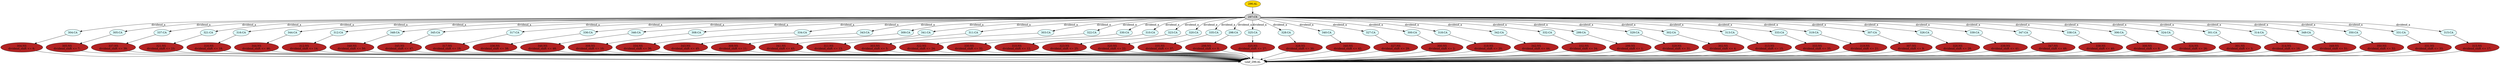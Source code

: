 strict digraph "" {
	node [label="\N"];
	"311:NS"	 [ast="<pyverilog.vparser.ast.NonblockingSubstitution object at 0x7f284bdf4690>",
		fillcolor=firebrick,
		label="311:NS
dividend_shift <= 13;",
		statements="[<pyverilog.vparser.ast.NonblockingSubstitution object at 0x7f284bdf4690>]",
		style=filled,
		typ=NonblockingSubstitution];
	"Leaf_296:AL"	 [def_var="['dividend_shift']",
		label="Leaf_296:AL"];
	"311:NS" -> "Leaf_296:AL"	 [cond="[]",
		lineno=None];
	"304:CA"	 [ast="<pyverilog.vparser.ast.Case object at 0x7f284bcca1d0>",
		fillcolor=lightcyan,
		label="304:CA",
		statements="[]",
		style=filled,
		typ=Case];
	"304:NS"	 [ast="<pyverilog.vparser.ast.NonblockingSubstitution object at 0x7f284bcca250>",
		fillcolor=firebrick,
		label="304:NS
dividend_shift <= 6;",
		statements="[<pyverilog.vparser.ast.NonblockingSubstitution object at 0x7f284bcca250>]",
		style=filled,
		typ=NonblockingSubstitution];
	"304:CA" -> "304:NS"	 [cond="[]",
		lineno=None];
	"305:CA"	 [ast="<pyverilog.vparser.ast.Case object at 0x7f284bcca3d0>",
		fillcolor=lightcyan,
		label="305:CA",
		statements="[]",
		style=filled,
		typ=Case];
	"305:NS"	 [ast="<pyverilog.vparser.ast.NonblockingSubstitution object at 0x7f284bcca450>",
		fillcolor=firebrick,
		label="305:NS
dividend_shift <= 7;",
		statements="[<pyverilog.vparser.ast.NonblockingSubstitution object at 0x7f284bcca450>]",
		style=filled,
		typ=NonblockingSubstitution];
	"305:CA" -> "305:NS"	 [cond="[]",
		lineno=None];
	"350:NS"	 [ast="<pyverilog.vparser.ast.NonblockingSubstitution object at 0x7f284bcca5d0>",
		fillcolor=firebrick,
		label="350:NS
dividend_shift <= 52;",
		statements="[<pyverilog.vparser.ast.NonblockingSubstitution object at 0x7f284bcca5d0>]",
		style=filled,
		typ=NonblockingSubstitution];
	"350:NS" -> "Leaf_296:AL"	 [cond="[]",
		lineno=None];
	"297:CX"	 [ast="<pyverilog.vparser.ast.CasexStatement object at 0x7f284bcca750>",
		fillcolor=lightgray,
		label="297:CX",
		statements="[]",
		style=filled,
		typ=CasexStatement];
	"297:CX" -> "304:CA"	 [cond="['dividend_a']",
		label=dividend_a,
		lineno=297];
	"297:CX" -> "305:CA"	 [cond="['dividend_a']",
		label=dividend_a,
		lineno=297];
	"337:CA"	 [ast="<pyverilog.vparser.ast.Case object at 0x7f284bc158d0>",
		fillcolor=lightcyan,
		label="337:CA",
		statements="[]",
		style=filled,
		typ=Case];
	"297:CX" -> "337:CA"	 [cond="['dividend_a']",
		label=dividend_a,
		lineno=297];
	"321:CA"	 [ast="<pyverilog.vparser.ast.Case object at 0x7f284bc06450>",
		fillcolor=lightcyan,
		label="321:CA",
		statements="[]",
		style=filled,
		typ=Case];
	"297:CX" -> "321:CA"	 [cond="['dividend_a']",
		label=dividend_a,
		lineno=297];
	"316:CA"	 [ast="<pyverilog.vparser.ast.Case object at 0x7f284bcbc8d0>",
		fillcolor=lightcyan,
		label="316:CA",
		statements="[]",
		style=filled,
		typ=Case];
	"297:CX" -> "316:CA"	 [cond="['dividend_a']",
		label=dividend_a,
		lineno=297];
	"344:CA"	 [ast="<pyverilog.vparser.ast.Case object at 0x7f284bc1e8d0>",
		fillcolor=lightcyan,
		label="344:CA",
		statements="[]",
		style=filled,
		typ=Case];
	"297:CX" -> "344:CA"	 [cond="['dividend_a']",
		label=dividend_a,
		lineno=297];
	"312:CA"	 [ast="<pyverilog.vparser.ast.Case object at 0x7f284bcb3f90>",
		fillcolor=lightcyan,
		label="312:CA",
		statements="[]",
		style=filled,
		typ=Case];
	"297:CX" -> "312:CA"	 [cond="['dividend_a']",
		label=dividend_a,
		lineno=297];
	"348:CA"	 [ast="<pyverilog.vparser.ast.Case object at 0x7f284bc26210>",
		fillcolor=lightcyan,
		label="348:CA",
		statements="[]",
		style=filled,
		typ=Case];
	"297:CX" -> "348:CA"	 [cond="['dividend_a']",
		label=dividend_a,
		lineno=297];
	"345:CA"	 [ast="<pyverilog.vparser.ast.Case object at 0x7f284bc1eb10>",
		fillcolor=lightcyan,
		label="345:CA",
		statements="[]",
		style=filled,
		typ=Case];
	"297:CX" -> "345:CA"	 [cond="['dividend_a']",
		label=dividend_a,
		lineno=297];
	"317:CA"	 [ast="<pyverilog.vparser.ast.Case object at 0x7f284bcbcb10>",
		fillcolor=lightcyan,
		label="317:CA",
		statements="[]",
		style=filled,
		typ=Case];
	"297:CX" -> "317:CA"	 [cond="['dividend_a']",
		label=dividend_a,
		lineno=297];
	"336:CA"	 [ast="<pyverilog.vparser.ast.Case object at 0x7f284bc15690>",
		fillcolor=lightcyan,
		label="336:CA",
		statements="[]",
		style=filled,
		typ=Case];
	"297:CX" -> "336:CA"	 [cond="['dividend_a']",
		label=dividend_a,
		lineno=297];
	"346:CA"	 [ast="<pyverilog.vparser.ast.Case object at 0x7f284bc1ed50>",
		fillcolor=lightcyan,
		label="346:CA",
		statements="[]",
		style=filled,
		typ=Case];
	"297:CX" -> "346:CA"	 [cond="['dividend_a']",
		label=dividend_a,
		lineno=297];
	"308:CA"	 [ast="<pyverilog.vparser.ast.Case object at 0x7f284bcb3850>",
		fillcolor=lightcyan,
		label="308:CA",
		statements="[]",
		style=filled,
		typ=Case];
	"297:CX" -> "308:CA"	 [cond="['dividend_a']",
		label=dividend_a,
		lineno=297];
	"334:CA"	 [ast="<pyverilog.vparser.ast.Case object at 0x7f284bc15210>",
		fillcolor=lightcyan,
		label="334:CA",
		statements="[]",
		style=filled,
		typ=Case];
	"297:CX" -> "334:CA"	 [cond="['dividend_a']",
		label=dividend_a,
		lineno=297];
	"343:CA"	 [ast="<pyverilog.vparser.ast.Case object at 0x7f284bc1e690>",
		fillcolor=lightcyan,
		label="343:CA",
		statements="[]",
		style=filled,
		typ=Case];
	"297:CX" -> "343:CA"	 [cond="['dividend_a']",
		label=dividend_a,
		lineno=297];
	"309:CA"	 [ast="<pyverilog.vparser.ast.Case object at 0x7f284bcb3a50>",
		fillcolor=lightcyan,
		label="309:CA",
		statements="[]",
		style=filled,
		typ=Case];
	"297:CX" -> "309:CA"	 [cond="['dividend_a']",
		label=dividend_a,
		lineno=297];
	"341:CA"	 [ast="<pyverilog.vparser.ast.Case object at 0x7f284bc1e210>",
		fillcolor=lightcyan,
		label="341:CA",
		statements="[]",
		style=filled,
		typ=Case];
	"297:CX" -> "341:CA"	 [cond="['dividend_a']",
		label=dividend_a,
		lineno=297];
	"311:CA"	 [ast="<pyverilog.vparser.ast.Case object at 0x7f284bcb3ed0>",
		fillcolor=lightcyan,
		label="311:CA",
		statements="[]",
		style=filled,
		typ=Case];
	"297:CX" -> "311:CA"	 [cond="['dividend_a']",
		label=dividend_a,
		lineno=297];
	"303:CA"	 [ast="<pyverilog.vparser.ast.Case object at 0x7f284bcb3250>",
		fillcolor=lightcyan,
		label="303:CA",
		statements="[]",
		style=filled,
		typ=Case];
	"297:CX" -> "303:CA"	 [cond="['dividend_a']",
		label=dividend_a,
		lineno=297];
	"322:CA"	 [ast="<pyverilog.vparser.ast.Case object at 0x7f284bc06690>",
		fillcolor=lightcyan,
		label="322:CA",
		statements="[]",
		style=filled,
		typ=Case];
	"297:CX" -> "322:CA"	 [cond="['dividend_a']",
		label=dividend_a,
		lineno=297];
	"330:CA"	 [ast="<pyverilog.vparser.ast.Case object at 0x7f284bc0d8d0>",
		fillcolor=lightcyan,
		label="330:CA",
		statements="[]",
		style=filled,
		typ=Case];
	"297:CX" -> "330:CA"	 [cond="['dividend_a']",
		label=dividend_a,
		lineno=297];
	"310:CA"	 [ast="<pyverilog.vparser.ast.Case object at 0x7f284bcb3c90>",
		fillcolor=lightcyan,
		label="310:CA",
		statements="[]",
		style=filled,
		typ=Case];
	"297:CX" -> "310:CA"	 [cond="['dividend_a']",
		label=dividend_a,
		lineno=297];
	"323:CA"	 [ast="<pyverilog.vparser.ast.Case object at 0x7f284bc068d0>",
		fillcolor=lightcyan,
		label="323:CA",
		statements="[]",
		style=filled,
		typ=Case];
	"297:CX" -> "323:CA"	 [cond="['dividend_a']",
		label=dividend_a,
		lineno=297];
	"320:CA"	 [ast="<pyverilog.vparser.ast.Case object at 0x7f284bc06210>",
		fillcolor=lightcyan,
		label="320:CA",
		statements="[]",
		style=filled,
		typ=Case];
	"297:CX" -> "320:CA"	 [cond="['dividend_a']",
		label=dividend_a,
		lineno=297];
	"335:CA"	 [ast="<pyverilog.vparser.ast.Case object at 0x7f284bc15450>",
		fillcolor=lightcyan,
		label="335:CA",
		statements="[]",
		style=filled,
		typ=Case];
	"297:CX" -> "335:CA"	 [cond="['dividend_a']",
		label=dividend_a,
		lineno=297];
	"298:CA"	 [ast="<pyverilog.vparser.ast.Case object at 0x7f284bcca810>",
		fillcolor=lightcyan,
		label="298:CA",
		statements="[]",
		style=filled,
		typ=Case];
	"297:CX" -> "298:CA"	 [cond="['dividend_a']",
		label=dividend_a,
		lineno=297];
	"325:CA"	 [ast="<pyverilog.vparser.ast.Case object at 0x7f284bc06d50>",
		fillcolor=lightcyan,
		label="325:CA",
		statements="[]",
		style=filled,
		typ=Case];
	"297:CX" -> "325:CA"	 [cond="['dividend_a']",
		label=dividend_a,
		lineno=297];
	"328:CA"	 [ast="<pyverilog.vparser.ast.Case object at 0x7f284bc0d450>",
		fillcolor=lightcyan,
		label="328:CA",
		statements="[]",
		style=filled,
		typ=Case];
	"297:CX" -> "328:CA"	 [cond="['dividend_a']",
		label=dividend_a,
		lineno=297];
	"340:CA"	 [ast="<pyverilog.vparser.ast.Case object at 0x7f284bc15f90>",
		fillcolor=lightcyan,
		label="340:CA",
		statements="[]",
		style=filled,
		typ=Case];
	"297:CX" -> "340:CA"	 [cond="['dividend_a']",
		label=dividend_a,
		lineno=297];
	"327:CA"	 [ast="<pyverilog.vparser.ast.Case object at 0x7f284bc0d210>",
		fillcolor=lightcyan,
		label="327:CA",
		statements="[]",
		style=filled,
		typ=Case];
	"297:CX" -> "327:CA"	 [cond="['dividend_a']",
		label=dividend_a,
		lineno=297];
	"300:CA"	 [ast="<pyverilog.vparser.ast.Case object at 0x7f284bccac10>",
		fillcolor=lightcyan,
		label="300:CA",
		statements="[]",
		style=filled,
		typ=Case];
	"297:CX" -> "300:CA"	 [cond="['dividend_a']",
		label=dividend_a,
		lineno=297];
	"318:CA"	 [ast="<pyverilog.vparser.ast.Case object at 0x7f284bcbcd50>",
		fillcolor=lightcyan,
		label="318:CA",
		statements="[]",
		style=filled,
		typ=Case];
	"297:CX" -> "318:CA"	 [cond="['dividend_a']",
		label=dividend_a,
		lineno=297];
	"342:CA"	 [ast="<pyverilog.vparser.ast.Case object at 0x7f284bc1e450>",
		fillcolor=lightcyan,
		label="342:CA",
		statements="[]",
		style=filled,
		typ=Case];
	"297:CX" -> "342:CA"	 [cond="['dividend_a']",
		label=dividend_a,
		lineno=297];
	"332:CA"	 [ast="<pyverilog.vparser.ast.Case object at 0x7f284bc0dd50>",
		fillcolor=lightcyan,
		label="332:CA",
		statements="[]",
		style=filled,
		typ=Case];
	"297:CX" -> "332:CA"	 [cond="['dividend_a']",
		label=dividend_a,
		lineno=297];
	"299:CA"	 [ast="<pyverilog.vparser.ast.Case object at 0x7f284bccaa10>",
		fillcolor=lightcyan,
		label="299:CA",
		statements="[]",
		style=filled,
		typ=Case];
	"297:CX" -> "299:CA"	 [cond="['dividend_a']",
		label=dividend_a,
		lineno=297];
	"329:CA"	 [ast="<pyverilog.vparser.ast.Case object at 0x7f284bc0d690>",
		fillcolor=lightcyan,
		label="329:CA",
		statements="[]",
		style=filled,
		typ=Case];
	"297:CX" -> "329:CA"	 [cond="['dividend_a']",
		label=dividend_a,
		lineno=297];
	"302:CA"	 [ast="<pyverilog.vparser.ast.Case object at 0x7f284bcb3050>",
		fillcolor=lightcyan,
		label="302:CA",
		statements="[]",
		style=filled,
		typ=Case];
	"297:CX" -> "302:CA"	 [cond="['dividend_a']",
		label=dividend_a,
		lineno=297];
	"313:CA"	 [ast="<pyverilog.vparser.ast.Case object at 0x7f284bcbc210>",
		fillcolor=lightcyan,
		label="313:CA",
		statements="[]",
		style=filled,
		typ=Case];
	"297:CX" -> "313:CA"	 [cond="['dividend_a']",
		label=dividend_a,
		lineno=297];
	"333:CA"	 [ast="<pyverilog.vparser.ast.Case object at 0x7f284bc0df90>",
		fillcolor=lightcyan,
		label="333:CA",
		statements="[]",
		style=filled,
		typ=Case];
	"297:CX" -> "333:CA"	 [cond="['dividend_a']",
		label=dividend_a,
		lineno=297];
	"319:CA"	 [ast="<pyverilog.vparser.ast.Case object at 0x7f284bcbcf90>",
		fillcolor=lightcyan,
		label="319:CA",
		statements="[]",
		style=filled,
		typ=Case];
	"297:CX" -> "319:CA"	 [cond="['dividend_a']",
		label=dividend_a,
		lineno=297];
	"307:CA"	 [ast="<pyverilog.vparser.ast.Case object at 0x7f284bcb3650>",
		fillcolor=lightcyan,
		label="307:CA",
		statements="[]",
		style=filled,
		typ=Case];
	"297:CX" -> "307:CA"	 [cond="['dividend_a']",
		label=dividend_a,
		lineno=297];
	"326:CA"	 [ast="<pyverilog.vparser.ast.Case object at 0x7f284bc06f90>",
		fillcolor=lightcyan,
		label="326:CA",
		statements="[]",
		style=filled,
		typ=Case];
	"297:CX" -> "326:CA"	 [cond="['dividend_a']",
		label=dividend_a,
		lineno=297];
	"339:CA"	 [ast="<pyverilog.vparser.ast.Case object at 0x7f284bc15d50>",
		fillcolor=lightcyan,
		label="339:CA",
		statements="[]",
		style=filled,
		typ=Case];
	"297:CX" -> "339:CA"	 [cond="['dividend_a']",
		label=dividend_a,
		lineno=297];
	"347:CA"	 [ast="<pyverilog.vparser.ast.Case object at 0x7f284bc1ef90>",
		fillcolor=lightcyan,
		label="347:CA",
		statements="[]",
		style=filled,
		typ=Case];
	"297:CX" -> "347:CA"	 [cond="['dividend_a']",
		label=dividend_a,
		lineno=297];
	"338:CA"	 [ast="<pyverilog.vparser.ast.Case object at 0x7f284bc15b10>",
		fillcolor=lightcyan,
		label="338:CA",
		statements="[]",
		style=filled,
		typ=Case];
	"297:CX" -> "338:CA"	 [cond="['dividend_a']",
		label=dividend_a,
		lineno=297];
	"306:CA"	 [ast="<pyverilog.vparser.ast.Case object at 0x7f284bcb3450>",
		fillcolor=lightcyan,
		label="306:CA",
		statements="[]",
		style=filled,
		typ=Case];
	"297:CX" -> "306:CA"	 [cond="['dividend_a']",
		label=dividend_a,
		lineno=297];
	"324:CA"	 [ast="<pyverilog.vparser.ast.Case object at 0x7f284bc06b10>",
		fillcolor=lightcyan,
		label="324:CA",
		statements="[]",
		style=filled,
		typ=Case];
	"297:CX" -> "324:CA"	 [cond="['dividend_a']",
		label=dividend_a,
		lineno=297];
	"301:CA"	 [ast="<pyverilog.vparser.ast.Case object at 0x7f284bccae10>",
		fillcolor=lightcyan,
		label="301:CA",
		statements="[]",
		style=filled,
		typ=Case];
	"297:CX" -> "301:CA"	 [cond="['dividend_a']",
		label=dividend_a,
		lineno=297];
	"314:CA"	 [ast="<pyverilog.vparser.ast.Case object at 0x7f284bcbc450>",
		fillcolor=lightcyan,
		label="314:CA",
		statements="[]",
		style=filled,
		typ=Case];
	"297:CX" -> "314:CA"	 [cond="['dividend_a']",
		label=dividend_a,
		lineno=297];
	"349:CA"	 [ast="<pyverilog.vparser.ast.Case object at 0x7f284bc26450>",
		fillcolor=lightcyan,
		label="349:CA",
		statements="[]",
		style=filled,
		typ=Case];
	"297:CX" -> "349:CA"	 [cond="['dividend_a']",
		label=dividend_a,
		lineno=297];
	"350:CA"	 [ast="<pyverilog.vparser.ast.Case object at 0x7f284bc26690>",
		fillcolor=lightcyan,
		label="350:CA",
		statements="[]",
		style=filled,
		typ=Case];
	"297:CX" -> "350:CA"	 [cond="['dividend_a']",
		label=dividend_a,
		lineno=297];
	"331:CA"	 [ast="<pyverilog.vparser.ast.Case object at 0x7f284bc0db10>",
		fillcolor=lightcyan,
		label="331:CA",
		statements="[]",
		style=filled,
		typ=Case];
	"297:CX" -> "331:CA"	 [cond="['dividend_a']",
		label=dividend_a,
		lineno=297];
	"315:CA"	 [ast="<pyverilog.vparser.ast.Case object at 0x7f284bcbc690>",
		fillcolor=lightcyan,
		label="315:CA",
		statements="[]",
		style=filled,
		typ=Case];
	"297:CX" -> "315:CA"	 [cond="['dividend_a']",
		label=dividend_a,
		lineno=297];
	"337:NS"	 [ast="<pyverilog.vparser.ast.NonblockingSubstitution object at 0x7f284bc15950>",
		fillcolor=firebrick,
		label="337:NS
dividend_shift <= 39;",
		statements="[<pyverilog.vparser.ast.NonblockingSubstitution object at 0x7f284bc15950>]",
		style=filled,
		typ=NonblockingSubstitution];
	"337:CA" -> "337:NS"	 [cond="[]",
		lineno=None];
	"307:NS"	 [ast="<pyverilog.vparser.ast.NonblockingSubstitution object at 0x7f284bcb36d0>",
		fillcolor=firebrick,
		label="307:NS
dividend_shift <= 9;",
		statements="[<pyverilog.vparser.ast.NonblockingSubstitution object at 0x7f284bcb36d0>]",
		style=filled,
		typ=NonblockingSubstitution];
	"307:NS" -> "Leaf_296:AL"	 [cond="[]",
		lineno=None];
	"340:NS"	 [ast="<pyverilog.vparser.ast.NonblockingSubstitution object at 0x7f284bc1e050>",
		fillcolor=firebrick,
		label="340:NS
dividend_shift <= 42;",
		statements="[<pyverilog.vparser.ast.NonblockingSubstitution object at 0x7f284bc1e050>]",
		style=filled,
		typ=NonblockingSubstitution];
	"340:NS" -> "Leaf_296:AL"	 [cond="[]",
		lineno=None];
	"321:NS"	 [ast="<pyverilog.vparser.ast.NonblockingSubstitution object at 0x7f284bc064d0>",
		fillcolor=firebrick,
		label="321:NS
dividend_shift <= 23;",
		statements="[<pyverilog.vparser.ast.NonblockingSubstitution object at 0x7f284bc064d0>]",
		style=filled,
		typ=NonblockingSubstitution];
	"321:CA" -> "321:NS"	 [cond="[]",
		lineno=None];
	"316:NS"	 [ast="<pyverilog.vparser.ast.NonblockingSubstitution object at 0x7f284bcbc950>",
		fillcolor=firebrick,
		label="316:NS
dividend_shift <= 18;",
		statements="[<pyverilog.vparser.ast.NonblockingSubstitution object at 0x7f284bcbc950>]",
		style=filled,
		typ=NonblockingSubstitution];
	"316:CA" -> "316:NS"	 [cond="[]",
		lineno=None];
	"298:NS"	 [ast="<pyverilog.vparser.ast.NonblockingSubstitution object at 0x7f284bcca890>",
		fillcolor=firebrick,
		label="298:NS
dividend_shift <= 0;",
		statements="[<pyverilog.vparser.ast.NonblockingSubstitution object at 0x7f284bcca890>]",
		style=filled,
		typ=NonblockingSubstitution];
	"298:NS" -> "Leaf_296:AL"	 [cond="[]",
		lineno=None];
	"344:NS"	 [ast="<pyverilog.vparser.ast.NonblockingSubstitution object at 0x7f284bc1e950>",
		fillcolor=firebrick,
		label="344:NS
dividend_shift <= 46;",
		statements="[<pyverilog.vparser.ast.NonblockingSubstitution object at 0x7f284bc1e950>]",
		style=filled,
		typ=NonblockingSubstitution];
	"344:CA" -> "344:NS"	 [cond="[]",
		lineno=None];
	"319:NS"	 [ast="<pyverilog.vparser.ast.NonblockingSubstitution object at 0x7f284bc06050>",
		fillcolor=firebrick,
		label="319:NS
dividend_shift <= 21;",
		statements="[<pyverilog.vparser.ast.NonblockingSubstitution object at 0x7f284bc06050>]",
		style=filled,
		typ=NonblockingSubstitution];
	"319:NS" -> "Leaf_296:AL"	 [cond="[]",
		lineno=None];
	"312:NS"	 [ast="<pyverilog.vparser.ast.NonblockingSubstitution object at 0x7f284bcbc050>",
		fillcolor=firebrick,
		label="312:NS
dividend_shift <= 14;",
		statements="[<pyverilog.vparser.ast.NonblockingSubstitution object at 0x7f284bcbc050>]",
		style=filled,
		typ=NonblockingSubstitution];
	"312:CA" -> "312:NS"	 [cond="[]",
		lineno=None];
	"349:NS"	 [ast="<pyverilog.vparser.ast.NonblockingSubstitution object at 0x7f284bc264d0>",
		fillcolor=firebrick,
		label="349:NS
dividend_shift <= 51;",
		statements="[<pyverilog.vparser.ast.NonblockingSubstitution object at 0x7f284bc264d0>]",
		style=filled,
		typ=NonblockingSubstitution];
	"349:NS" -> "Leaf_296:AL"	 [cond="[]",
		lineno=None];
	"348:NS"	 [ast="<pyverilog.vparser.ast.NonblockingSubstitution object at 0x7f284bc26290>",
		fillcolor=firebrick,
		label="348:NS
dividend_shift <= 50;",
		statements="[<pyverilog.vparser.ast.NonblockingSubstitution object at 0x7f284bc26290>]",
		style=filled,
		typ=NonblockingSubstitution];
	"348:CA" -> "348:NS"	 [cond="[]",
		lineno=None];
	"327:NS"	 [ast="<pyverilog.vparser.ast.NonblockingSubstitution object at 0x7f284bc0d290>",
		fillcolor=firebrick,
		label="327:NS
dividend_shift <= 29;",
		statements="[<pyverilog.vparser.ast.NonblockingSubstitution object at 0x7f284bc0d290>]",
		style=filled,
		typ=NonblockingSubstitution];
	"327:NS" -> "Leaf_296:AL"	 [cond="[]",
		lineno=None];
	"335:NS"	 [ast="<pyverilog.vparser.ast.NonblockingSubstitution object at 0x7f284bc154d0>",
		fillcolor=firebrick,
		label="335:NS
dividend_shift <= 37;",
		statements="[<pyverilog.vparser.ast.NonblockingSubstitution object at 0x7f284bc154d0>]",
		style=filled,
		typ=NonblockingSubstitution];
	"335:NS" -> "Leaf_296:AL"	 [cond="[]",
		lineno=None];
	"308:NS"	 [ast="<pyverilog.vparser.ast.NonblockingSubstitution object at 0x7f284bcb38d0>",
		fillcolor=firebrick,
		label="308:NS
dividend_shift <= 10;",
		statements="[<pyverilog.vparser.ast.NonblockingSubstitution object at 0x7f284bcb38d0>]",
		style=filled,
		typ=NonblockingSubstitution];
	"308:NS" -> "Leaf_296:AL"	 [cond="[]",
		lineno=None];
	"345:NS"	 [ast="<pyverilog.vparser.ast.NonblockingSubstitution object at 0x7f284bc1eb90>",
		fillcolor=firebrick,
		label="345:NS
dividend_shift <= 47;",
		statements="[<pyverilog.vparser.ast.NonblockingSubstitution object at 0x7f284bc1eb90>]",
		style=filled,
		typ=NonblockingSubstitution];
	"345:CA" -> "345:NS"	 [cond="[]",
		lineno=None];
	"317:NS"	 [ast="<pyverilog.vparser.ast.NonblockingSubstitution object at 0x7f284bcbcb90>",
		fillcolor=firebrick,
		label="317:NS
dividend_shift <= 19;",
		statements="[<pyverilog.vparser.ast.NonblockingSubstitution object at 0x7f284bcbcb90>]",
		style=filled,
		typ=NonblockingSubstitution];
	"317:CA" -> "317:NS"	 [cond="[]",
		lineno=None];
	"322:NS"	 [ast="<pyverilog.vparser.ast.NonblockingSubstitution object at 0x7f284bc06710>",
		fillcolor=firebrick,
		label="322:NS
dividend_shift <= 24;",
		statements="[<pyverilog.vparser.ast.NonblockingSubstitution object at 0x7f284bc06710>]",
		style=filled,
		typ=NonblockingSubstitution];
	"322:NS" -> "Leaf_296:AL"	 [cond="[]",
		lineno=None];
	"325:NS"	 [ast="<pyverilog.vparser.ast.NonblockingSubstitution object at 0x7f284bc06dd0>",
		fillcolor=firebrick,
		label="325:NS
dividend_shift <= 27;",
		statements="[<pyverilog.vparser.ast.NonblockingSubstitution object at 0x7f284bc06dd0>]",
		style=filled,
		typ=NonblockingSubstitution];
	"325:NS" -> "Leaf_296:AL"	 [cond="[]",
		lineno=None];
	"336:NS"	 [ast="<pyverilog.vparser.ast.NonblockingSubstitution object at 0x7f284bc15710>",
		fillcolor=firebrick,
		label="336:NS
dividend_shift <= 38;",
		statements="[<pyverilog.vparser.ast.NonblockingSubstitution object at 0x7f284bc15710>]",
		style=filled,
		typ=NonblockingSubstitution];
	"336:CA" -> "336:NS"	 [cond="[]",
		lineno=None];
	"314:NS"	 [ast="<pyverilog.vparser.ast.NonblockingSubstitution object at 0x7f284bcbc4d0>",
		fillcolor=firebrick,
		label="314:NS
dividend_shift <= 16;",
		statements="[<pyverilog.vparser.ast.NonblockingSubstitution object at 0x7f284bcbc4d0>]",
		style=filled,
		typ=NonblockingSubstitution];
	"314:NS" -> "Leaf_296:AL"	 [cond="[]",
		lineno=None];
	"346:NS"	 [ast="<pyverilog.vparser.ast.NonblockingSubstitution object at 0x7f284bc1edd0>",
		fillcolor=firebrick,
		label="346:NS
dividend_shift <= 48;",
		statements="[<pyverilog.vparser.ast.NonblockingSubstitution object at 0x7f284bc1edd0>]",
		style=filled,
		typ=NonblockingSubstitution];
	"346:CA" -> "346:NS"	 [cond="[]",
		lineno=None];
	"301:NS"	 [ast="<pyverilog.vparser.ast.NonblockingSubstitution object at 0x7f284bccae90>",
		fillcolor=firebrick,
		label="301:NS
dividend_shift <= 3;",
		statements="[<pyverilog.vparser.ast.NonblockingSubstitution object at 0x7f284bccae90>]",
		style=filled,
		typ=NonblockingSubstitution];
	"301:NS" -> "Leaf_296:AL"	 [cond="[]",
		lineno=None];
	"342:NS"	 [ast="<pyverilog.vparser.ast.NonblockingSubstitution object at 0x7f284bc1e4d0>",
		fillcolor=firebrick,
		label="342:NS
dividend_shift <= 44;",
		statements="[<pyverilog.vparser.ast.NonblockingSubstitution object at 0x7f284bc1e4d0>]",
		style=filled,
		typ=NonblockingSubstitution];
	"342:NS" -> "Leaf_296:AL"	 [cond="[]",
		lineno=None];
	"300:NS"	 [ast="<pyverilog.vparser.ast.NonblockingSubstitution object at 0x7f284bccac90>",
		fillcolor=firebrick,
		label="300:NS
dividend_shift <= 2;",
		statements="[<pyverilog.vparser.ast.NonblockingSubstitution object at 0x7f284bccac90>]",
		style=filled,
		typ=NonblockingSubstitution];
	"300:NS" -> "Leaf_296:AL"	 [cond="[]",
		lineno=None];
	"308:CA" -> "308:NS"	 [cond="[]",
		lineno=None];
	"334:NS"	 [ast="<pyverilog.vparser.ast.NonblockingSubstitution object at 0x7f284bc15290>",
		fillcolor=firebrick,
		label="334:NS
dividend_shift <= 36;",
		statements="[<pyverilog.vparser.ast.NonblockingSubstitution object at 0x7f284bc15290>]",
		style=filled,
		typ=NonblockingSubstitution];
	"334:CA" -> "334:NS"	 [cond="[]",
		lineno=None];
	"345:NS" -> "Leaf_296:AL"	 [cond="[]",
		lineno=None];
	"343:NS"	 [ast="<pyverilog.vparser.ast.NonblockingSubstitution object at 0x7f284bc1e710>",
		fillcolor=firebrick,
		label="343:NS
dividend_shift <= 45;",
		statements="[<pyverilog.vparser.ast.NonblockingSubstitution object at 0x7f284bc1e710>]",
		style=filled,
		typ=NonblockingSubstitution];
	"343:CA" -> "343:NS"	 [cond="[]",
		lineno=None];
	"309:NS"	 [ast="<pyverilog.vparser.ast.NonblockingSubstitution object at 0x7f284bcb3ad0>",
		fillcolor=firebrick,
		label="309:NS
dividend_shift <= 11;",
		statements="[<pyverilog.vparser.ast.NonblockingSubstitution object at 0x7f284bcb3ad0>]",
		style=filled,
		typ=NonblockingSubstitution];
	"309:CA" -> "309:NS"	 [cond="[]",
		lineno=None];
	"341:NS"	 [ast="<pyverilog.vparser.ast.NonblockingSubstitution object at 0x7f284bc1e290>",
		fillcolor=firebrick,
		label="341:NS
dividend_shift <= 43;",
		statements="[<pyverilog.vparser.ast.NonblockingSubstitution object at 0x7f284bc1e290>]",
		style=filled,
		typ=NonblockingSubstitution];
	"341:CA" -> "341:NS"	 [cond="[]",
		lineno=None];
	"311:CA" -> "311:NS"	 [cond="[]",
		lineno=None];
	"303:NS"	 [ast="<pyverilog.vparser.ast.NonblockingSubstitution object at 0x7f284bcb32d0>",
		fillcolor=firebrick,
		label="303:NS
dividend_shift <= 5;",
		statements="[<pyverilog.vparser.ast.NonblockingSubstitution object at 0x7f284bcb32d0>]",
		style=filled,
		typ=NonblockingSubstitution];
	"303:CA" -> "303:NS"	 [cond="[]",
		lineno=None];
	"326:NS"	 [ast="<pyverilog.vparser.ast.NonblockingSubstitution object at 0x7f284bc0d050>",
		fillcolor=firebrick,
		label="326:NS
dividend_shift <= 28;",
		statements="[<pyverilog.vparser.ast.NonblockingSubstitution object at 0x7f284bc0d050>]",
		style=filled,
		typ=NonblockingSubstitution];
	"326:NS" -> "Leaf_296:AL"	 [cond="[]",
		lineno=None];
	"336:NS" -> "Leaf_296:AL"	 [cond="[]",
		lineno=None];
	"331:NS"	 [ast="<pyverilog.vparser.ast.NonblockingSubstitution object at 0x7f284bc0db90>",
		fillcolor=firebrick,
		label="331:NS
dividend_shift <= 33;",
		statements="[<pyverilog.vparser.ast.NonblockingSubstitution object at 0x7f284bc0db90>]",
		style=filled,
		typ=NonblockingSubstitution];
	"331:NS" -> "Leaf_296:AL"	 [cond="[]",
		lineno=None];
	"322:CA" -> "322:NS"	 [cond="[]",
		lineno=None];
	"347:NS"	 [ast="<pyverilog.vparser.ast.NonblockingSubstitution object at 0x7f284bc26050>",
		fillcolor=firebrick,
		label="347:NS
dividend_shift <= 49;",
		statements="[<pyverilog.vparser.ast.NonblockingSubstitution object at 0x7f284bc26050>]",
		style=filled,
		typ=NonblockingSubstitution];
	"347:NS" -> "Leaf_296:AL"	 [cond="[]",
		lineno=None];
	"313:NS"	 [ast="<pyverilog.vparser.ast.NonblockingSubstitution object at 0x7f284bcbc290>",
		fillcolor=firebrick,
		label="313:NS
dividend_shift <= 15;",
		statements="[<pyverilog.vparser.ast.NonblockingSubstitution object at 0x7f284bcbc290>]",
		style=filled,
		typ=NonblockingSubstitution];
	"313:NS" -> "Leaf_296:AL"	 [cond="[]",
		lineno=None];
	"302:NS"	 [ast="<pyverilog.vparser.ast.NonblockingSubstitution object at 0x7f284bcb30d0>",
		fillcolor=firebrick,
		label="302:NS
dividend_shift <= 4;",
		statements="[<pyverilog.vparser.ast.NonblockingSubstitution object at 0x7f284bcb30d0>]",
		style=filled,
		typ=NonblockingSubstitution];
	"302:NS" -> "Leaf_296:AL"	 [cond="[]",
		lineno=None];
	"330:NS"	 [ast="<pyverilog.vparser.ast.NonblockingSubstitution object at 0x7f284bc0d950>",
		fillcolor=firebrick,
		label="330:NS
dividend_shift <= 32;",
		statements="[<pyverilog.vparser.ast.NonblockingSubstitution object at 0x7f284bc0d950>]",
		style=filled,
		typ=NonblockingSubstitution];
	"330:CA" -> "330:NS"	 [cond="[]",
		lineno=None];
	"328:NS"	 [ast="<pyverilog.vparser.ast.NonblockingSubstitution object at 0x7f284bc0d4d0>",
		fillcolor=firebrick,
		label="328:NS
dividend_shift <= 30;",
		statements="[<pyverilog.vparser.ast.NonblockingSubstitution object at 0x7f284bc0d4d0>]",
		style=filled,
		typ=NonblockingSubstitution];
	"328:NS" -> "Leaf_296:AL"	 [cond="[]",
		lineno=None];
	"310:NS"	 [ast="<pyverilog.vparser.ast.NonblockingSubstitution object at 0x7f284bcb3d10>",
		fillcolor=firebrick,
		label="310:NS
dividend_shift <= 12;",
		statements="[<pyverilog.vparser.ast.NonblockingSubstitution object at 0x7f284bcb3d10>]",
		style=filled,
		typ=NonblockingSubstitution];
	"310:CA" -> "310:NS"	 [cond="[]",
		lineno=None];
	"323:NS"	 [ast="<pyverilog.vparser.ast.NonblockingSubstitution object at 0x7f284bc06950>",
		fillcolor=firebrick,
		label="323:NS
dividend_shift <= 25;",
		statements="[<pyverilog.vparser.ast.NonblockingSubstitution object at 0x7f284bc06950>]",
		style=filled,
		typ=NonblockingSubstitution];
	"323:CA" -> "323:NS"	 [cond="[]",
		lineno=None];
	"320:NS"	 [ast="<pyverilog.vparser.ast.NonblockingSubstitution object at 0x7f284bc06290>",
		fillcolor=firebrick,
		label="320:NS
dividend_shift <= 22;",
		statements="[<pyverilog.vparser.ast.NonblockingSubstitution object at 0x7f284bc06290>]",
		style=filled,
		typ=NonblockingSubstitution];
	"320:CA" -> "320:NS"	 [cond="[]",
		lineno=None];
	"335:CA" -> "335:NS"	 [cond="[]",
		lineno=None];
	"324:NS"	 [ast="<pyverilog.vparser.ast.NonblockingSubstitution object at 0x7f284bc06b90>",
		fillcolor=firebrick,
		label="324:NS
dividend_shift <= 26;",
		statements="[<pyverilog.vparser.ast.NonblockingSubstitution object at 0x7f284bc06b90>]",
		style=filled,
		typ=NonblockingSubstitution];
	"324:NS" -> "Leaf_296:AL"	 [cond="[]",
		lineno=None];
	"338:NS"	 [ast="<pyverilog.vparser.ast.NonblockingSubstitution object at 0x7f284bc15b90>",
		fillcolor=firebrick,
		label="338:NS
dividend_shift <= 40;",
		statements="[<pyverilog.vparser.ast.NonblockingSubstitution object at 0x7f284bc15b90>]",
		style=filled,
		typ=NonblockingSubstitution];
	"338:NS" -> "Leaf_296:AL"	 [cond="[]",
		lineno=None];
	"298:CA" -> "298:NS"	 [cond="[]",
		lineno=None];
	"348:NS" -> "Leaf_296:AL"	 [cond="[]",
		lineno=None];
	"346:NS" -> "Leaf_296:AL"	 [cond="[]",
		lineno=None];
	"323:NS" -> "Leaf_296:AL"	 [cond="[]",
		lineno=None];
	"325:CA" -> "325:NS"	 [cond="[]",
		lineno=None];
	"328:CA" -> "328:NS"	 [cond="[]",
		lineno=None];
	"340:CA" -> "340:NS"	 [cond="[]",
		lineno=None];
	"306:NS"	 [ast="<pyverilog.vparser.ast.NonblockingSubstitution object at 0x7f284bcb34d0>",
		fillcolor=firebrick,
		label="306:NS
dividend_shift <= 8;",
		statements="[<pyverilog.vparser.ast.NonblockingSubstitution object at 0x7f284bcb34d0>]",
		style=filled,
		typ=NonblockingSubstitution];
	"306:NS" -> "Leaf_296:AL"	 [cond="[]",
		lineno=None];
	"327:CA" -> "327:NS"	 [cond="[]",
		lineno=None];
	"310:NS" -> "Leaf_296:AL"	 [cond="[]",
		lineno=None];
	"330:NS" -> "Leaf_296:AL"	 [cond="[]",
		lineno=None];
	"300:CA" -> "300:NS"	 [cond="[]",
		lineno=None];
	"334:NS" -> "Leaf_296:AL"	 [cond="[]",
		lineno=None];
	"317:NS" -> "Leaf_296:AL"	 [cond="[]",
		lineno=None];
	"333:NS"	 [ast="<pyverilog.vparser.ast.NonblockingSubstitution object at 0x7f284bc15050>",
		fillcolor=firebrick,
		label="333:NS
dividend_shift <= 35;",
		statements="[<pyverilog.vparser.ast.NonblockingSubstitution object at 0x7f284bc15050>]",
		style=filled,
		typ=NonblockingSubstitution];
	"333:NS" -> "Leaf_296:AL"	 [cond="[]",
		lineno=None];
	"318:NS"	 [ast="<pyverilog.vparser.ast.NonblockingSubstitution object at 0x7f284bcbcdd0>",
		fillcolor=firebrick,
		label="318:NS
dividend_shift <= 20;",
		statements="[<pyverilog.vparser.ast.NonblockingSubstitution object at 0x7f284bcbcdd0>]",
		style=filled,
		typ=NonblockingSubstitution];
	"318:CA" -> "318:NS"	 [cond="[]",
		lineno=None];
	"342:CA" -> "342:NS"	 [cond="[]",
		lineno=None];
	"321:NS" -> "Leaf_296:AL"	 [cond="[]",
		lineno=None];
	"332:NS"	 [ast="<pyverilog.vparser.ast.NonblockingSubstitution object at 0x7f284bc0ddd0>",
		fillcolor=firebrick,
		label="332:NS
dividend_shift <= 34;",
		statements="[<pyverilog.vparser.ast.NonblockingSubstitution object at 0x7f284bc0ddd0>]",
		style=filled,
		typ=NonblockingSubstitution];
	"332:CA" -> "332:NS"	 [cond="[]",
		lineno=None];
	"299:NS"	 [ast="<pyverilog.vparser.ast.NonblockingSubstitution object at 0x7f284bccaa90>",
		fillcolor=firebrick,
		label="299:NS
dividend_shift <= 1;",
		statements="[<pyverilog.vparser.ast.NonblockingSubstitution object at 0x7f284bccaa90>]",
		style=filled,
		typ=NonblockingSubstitution];
	"299:CA" -> "299:NS"	 [cond="[]",
		lineno=None];
	"329:NS"	 [ast="<pyverilog.vparser.ast.NonblockingSubstitution object at 0x7f284bc0d710>",
		fillcolor=firebrick,
		label="329:NS
dividend_shift <= 31;",
		statements="[<pyverilog.vparser.ast.NonblockingSubstitution object at 0x7f284bc0d710>]",
		style=filled,
		typ=NonblockingSubstitution];
	"329:CA" -> "329:NS"	 [cond="[]",
		lineno=None];
	"339:NS"	 [ast="<pyverilog.vparser.ast.NonblockingSubstitution object at 0x7f284bc15dd0>",
		fillcolor=firebrick,
		label="339:NS
dividend_shift <= 41;",
		statements="[<pyverilog.vparser.ast.NonblockingSubstitution object at 0x7f284bc15dd0>]",
		style=filled,
		typ=NonblockingSubstitution];
	"339:NS" -> "Leaf_296:AL"	 [cond="[]",
		lineno=None];
	"315:NS"	 [ast="<pyverilog.vparser.ast.NonblockingSubstitution object at 0x7f284bcbc710>",
		fillcolor=firebrick,
		label="315:NS
dividend_shift <= 17;",
		statements="[<pyverilog.vparser.ast.NonblockingSubstitution object at 0x7f284bcbc710>]",
		style=filled,
		typ=NonblockingSubstitution];
	"315:NS" -> "Leaf_296:AL"	 [cond="[]",
		lineno=None];
	"302:CA" -> "302:NS"	 [cond="[]",
		lineno=None];
	"305:NS" -> "Leaf_296:AL"	 [cond="[]",
		lineno=None];
	"313:CA" -> "313:NS"	 [cond="[]",
		lineno=None];
	"333:CA" -> "333:NS"	 [cond="[]",
		lineno=None];
	"319:CA" -> "319:NS"	 [cond="[]",
		lineno=None];
	"320:NS" -> "Leaf_296:AL"	 [cond="[]",
		lineno=None];
	"307:CA" -> "307:NS"	 [cond="[]",
		lineno=None];
	"337:NS" -> "Leaf_296:AL"	 [cond="[]",
		lineno=None];
	"326:CA" -> "326:NS"	 [cond="[]",
		lineno=None];
	"299:NS" -> "Leaf_296:AL"	 [cond="[]",
		lineno=None];
	"296:AL"	 [ast="<pyverilog.vparser.ast.Always object at 0x7f284bc26790>",
		clk_sens=False,
		fillcolor=gold,
		label="296:AL",
		sens="['dividend_a']",
		statements="[]",
		style=filled,
		typ=Always,
		use_var="['dividend_a']"];
	"296:AL" -> "297:CX"	 [cond="[]",
		lineno=None];
	"339:CA" -> "339:NS"	 [cond="[]",
		lineno=None];
	"316:NS" -> "Leaf_296:AL"	 [cond="[]",
		lineno=None];
	"347:CA" -> "347:NS"	 [cond="[]",
		lineno=None];
	"312:NS" -> "Leaf_296:AL"	 [cond="[]",
		lineno=None];
	"338:CA" -> "338:NS"	 [cond="[]",
		lineno=None];
	"306:CA" -> "306:NS"	 [cond="[]",
		lineno=None];
	"329:NS" -> "Leaf_296:AL"	 [cond="[]",
		lineno=None];
	"324:CA" -> "324:NS"	 [cond="[]",
		lineno=None];
	"341:NS" -> "Leaf_296:AL"	 [cond="[]",
		lineno=None];
	"301:CA" -> "301:NS"	 [cond="[]",
		lineno=None];
	"314:CA" -> "314:NS"	 [cond="[]",
		lineno=None];
	"349:CA" -> "349:NS"	 [cond="[]",
		lineno=None];
	"350:CA" -> "350:NS"	 [cond="[]",
		lineno=None];
	"331:CA" -> "331:NS"	 [cond="[]",
		lineno=None];
	"344:NS" -> "Leaf_296:AL"	 [cond="[]",
		lineno=None];
	"343:NS" -> "Leaf_296:AL"	 [cond="[]",
		lineno=None];
	"315:CA" -> "315:NS"	 [cond="[]",
		lineno=None];
	"332:NS" -> "Leaf_296:AL"	 [cond="[]",
		lineno=None];
	"303:NS" -> "Leaf_296:AL"	 [cond="[]",
		lineno=None];
	"304:NS" -> "Leaf_296:AL"	 [cond="[]",
		lineno=None];
	"318:NS" -> "Leaf_296:AL"	 [cond="[]",
		lineno=None];
	"309:NS" -> "Leaf_296:AL"	 [cond="[]",
		lineno=None];
}
